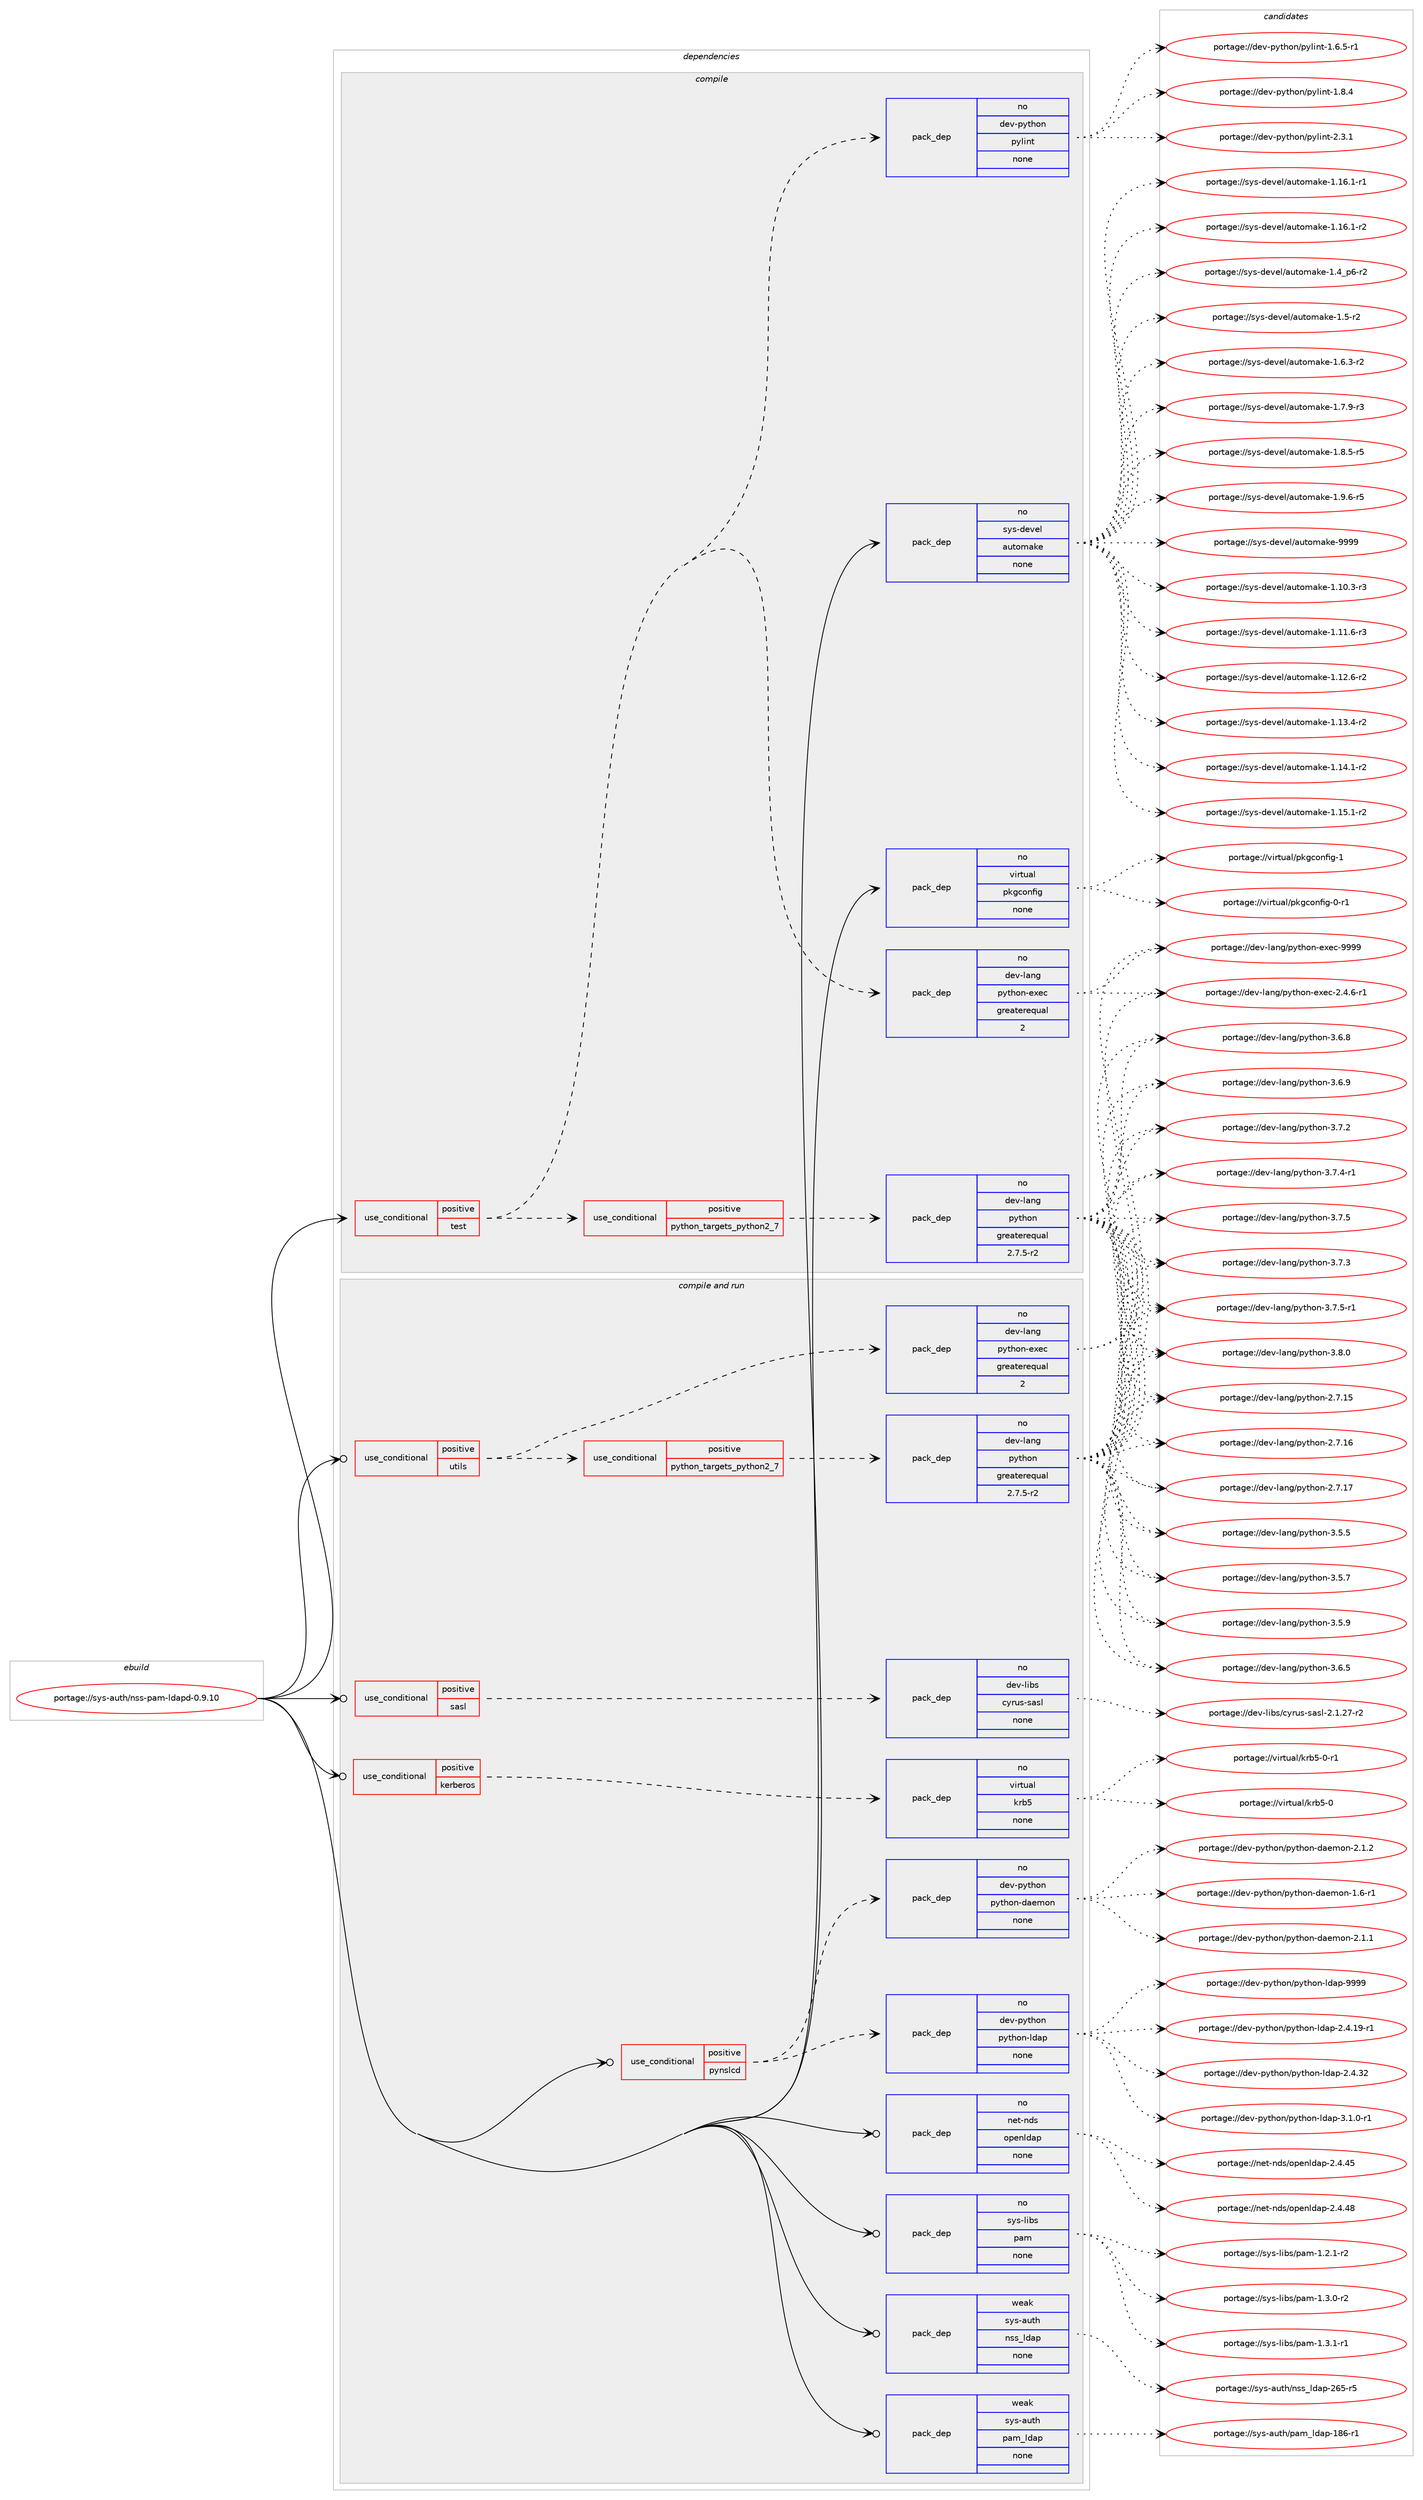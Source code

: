 digraph prolog {

# *************
# Graph options
# *************

newrank=true;
concentrate=true;
compound=true;
graph [rankdir=LR,fontname=Helvetica,fontsize=10,ranksep=1.5];#, ranksep=2.5, nodesep=0.2];
edge  [arrowhead=vee];
node  [fontname=Helvetica,fontsize=10];

# **********
# The ebuild
# **********

subgraph cluster_leftcol {
color=gray;
rank=same;
label=<<i>ebuild</i>>;
id [label="portage://sys-auth/nss-pam-ldapd-0.9.10", color=red, width=4, href="../sys-auth/nss-pam-ldapd-0.9.10.svg"];
}

# ****************
# The dependencies
# ****************

subgraph cluster_midcol {
color=gray;
label=<<i>dependencies</i>>;
subgraph cluster_compile {
fillcolor="#eeeeee";
style=filled;
label=<<i>compile</i>>;
subgraph cond100524 {
dependency413221 [label=<<TABLE BORDER="0" CELLBORDER="1" CELLSPACING="0" CELLPADDING="4"><TR><TD ROWSPAN="3" CELLPADDING="10">use_conditional</TD></TR><TR><TD>positive</TD></TR><TR><TD>test</TD></TR></TABLE>>, shape=none, color=red];
subgraph cond100525 {
dependency413222 [label=<<TABLE BORDER="0" CELLBORDER="1" CELLSPACING="0" CELLPADDING="4"><TR><TD ROWSPAN="3" CELLPADDING="10">use_conditional</TD></TR><TR><TD>positive</TD></TR><TR><TD>python_targets_python2_7</TD></TR></TABLE>>, shape=none, color=red];
subgraph pack305796 {
dependency413223 [label=<<TABLE BORDER="0" CELLBORDER="1" CELLSPACING="0" CELLPADDING="4" WIDTH="220"><TR><TD ROWSPAN="6" CELLPADDING="30">pack_dep</TD></TR><TR><TD WIDTH="110">no</TD></TR><TR><TD>dev-lang</TD></TR><TR><TD>python</TD></TR><TR><TD>greaterequal</TD></TR><TR><TD>2.7.5-r2</TD></TR></TABLE>>, shape=none, color=blue];
}
dependency413222:e -> dependency413223:w [weight=20,style="dashed",arrowhead="vee"];
}
dependency413221:e -> dependency413222:w [weight=20,style="dashed",arrowhead="vee"];
subgraph pack305797 {
dependency413224 [label=<<TABLE BORDER="0" CELLBORDER="1" CELLSPACING="0" CELLPADDING="4" WIDTH="220"><TR><TD ROWSPAN="6" CELLPADDING="30">pack_dep</TD></TR><TR><TD WIDTH="110">no</TD></TR><TR><TD>dev-lang</TD></TR><TR><TD>python-exec</TD></TR><TR><TD>greaterequal</TD></TR><TR><TD>2</TD></TR></TABLE>>, shape=none, color=blue];
}
dependency413221:e -> dependency413224:w [weight=20,style="dashed",arrowhead="vee"];
subgraph pack305798 {
dependency413225 [label=<<TABLE BORDER="0" CELLBORDER="1" CELLSPACING="0" CELLPADDING="4" WIDTH="220"><TR><TD ROWSPAN="6" CELLPADDING="30">pack_dep</TD></TR><TR><TD WIDTH="110">no</TD></TR><TR><TD>dev-python</TD></TR><TR><TD>pylint</TD></TR><TR><TD>none</TD></TR><TR><TD></TD></TR></TABLE>>, shape=none, color=blue];
}
dependency413221:e -> dependency413225:w [weight=20,style="dashed",arrowhead="vee"];
}
id:e -> dependency413221:w [weight=20,style="solid",arrowhead="vee"];
subgraph pack305799 {
dependency413226 [label=<<TABLE BORDER="0" CELLBORDER="1" CELLSPACING="0" CELLPADDING="4" WIDTH="220"><TR><TD ROWSPAN="6" CELLPADDING="30">pack_dep</TD></TR><TR><TD WIDTH="110">no</TD></TR><TR><TD>sys-devel</TD></TR><TR><TD>automake</TD></TR><TR><TD>none</TD></TR><TR><TD></TD></TR></TABLE>>, shape=none, color=blue];
}
id:e -> dependency413226:w [weight=20,style="solid",arrowhead="vee"];
subgraph pack305800 {
dependency413227 [label=<<TABLE BORDER="0" CELLBORDER="1" CELLSPACING="0" CELLPADDING="4" WIDTH="220"><TR><TD ROWSPAN="6" CELLPADDING="30">pack_dep</TD></TR><TR><TD WIDTH="110">no</TD></TR><TR><TD>virtual</TD></TR><TR><TD>pkgconfig</TD></TR><TR><TD>none</TD></TR><TR><TD></TD></TR></TABLE>>, shape=none, color=blue];
}
id:e -> dependency413227:w [weight=20,style="solid",arrowhead="vee"];
}
subgraph cluster_compileandrun {
fillcolor="#eeeeee";
style=filled;
label=<<i>compile and run</i>>;
subgraph cond100526 {
dependency413228 [label=<<TABLE BORDER="0" CELLBORDER="1" CELLSPACING="0" CELLPADDING="4"><TR><TD ROWSPAN="3" CELLPADDING="10">use_conditional</TD></TR><TR><TD>positive</TD></TR><TR><TD>kerberos</TD></TR></TABLE>>, shape=none, color=red];
subgraph pack305801 {
dependency413229 [label=<<TABLE BORDER="0" CELLBORDER="1" CELLSPACING="0" CELLPADDING="4" WIDTH="220"><TR><TD ROWSPAN="6" CELLPADDING="30">pack_dep</TD></TR><TR><TD WIDTH="110">no</TD></TR><TR><TD>virtual</TD></TR><TR><TD>krb5</TD></TR><TR><TD>none</TD></TR><TR><TD></TD></TR></TABLE>>, shape=none, color=blue];
}
dependency413228:e -> dependency413229:w [weight=20,style="dashed",arrowhead="vee"];
}
id:e -> dependency413228:w [weight=20,style="solid",arrowhead="odotvee"];
subgraph cond100527 {
dependency413230 [label=<<TABLE BORDER="0" CELLBORDER="1" CELLSPACING="0" CELLPADDING="4"><TR><TD ROWSPAN="3" CELLPADDING="10">use_conditional</TD></TR><TR><TD>positive</TD></TR><TR><TD>pynslcd</TD></TR></TABLE>>, shape=none, color=red];
subgraph pack305802 {
dependency413231 [label=<<TABLE BORDER="0" CELLBORDER="1" CELLSPACING="0" CELLPADDING="4" WIDTH="220"><TR><TD ROWSPAN="6" CELLPADDING="30">pack_dep</TD></TR><TR><TD WIDTH="110">no</TD></TR><TR><TD>dev-python</TD></TR><TR><TD>python-ldap</TD></TR><TR><TD>none</TD></TR><TR><TD></TD></TR></TABLE>>, shape=none, color=blue];
}
dependency413230:e -> dependency413231:w [weight=20,style="dashed",arrowhead="vee"];
subgraph pack305803 {
dependency413232 [label=<<TABLE BORDER="0" CELLBORDER="1" CELLSPACING="0" CELLPADDING="4" WIDTH="220"><TR><TD ROWSPAN="6" CELLPADDING="30">pack_dep</TD></TR><TR><TD WIDTH="110">no</TD></TR><TR><TD>dev-python</TD></TR><TR><TD>python-daemon</TD></TR><TR><TD>none</TD></TR><TR><TD></TD></TR></TABLE>>, shape=none, color=blue];
}
dependency413230:e -> dependency413232:w [weight=20,style="dashed",arrowhead="vee"];
}
id:e -> dependency413230:w [weight=20,style="solid",arrowhead="odotvee"];
subgraph cond100528 {
dependency413233 [label=<<TABLE BORDER="0" CELLBORDER="1" CELLSPACING="0" CELLPADDING="4"><TR><TD ROWSPAN="3" CELLPADDING="10">use_conditional</TD></TR><TR><TD>positive</TD></TR><TR><TD>sasl</TD></TR></TABLE>>, shape=none, color=red];
subgraph pack305804 {
dependency413234 [label=<<TABLE BORDER="0" CELLBORDER="1" CELLSPACING="0" CELLPADDING="4" WIDTH="220"><TR><TD ROWSPAN="6" CELLPADDING="30">pack_dep</TD></TR><TR><TD WIDTH="110">no</TD></TR><TR><TD>dev-libs</TD></TR><TR><TD>cyrus-sasl</TD></TR><TR><TD>none</TD></TR><TR><TD></TD></TR></TABLE>>, shape=none, color=blue];
}
dependency413233:e -> dependency413234:w [weight=20,style="dashed",arrowhead="vee"];
}
id:e -> dependency413233:w [weight=20,style="solid",arrowhead="odotvee"];
subgraph cond100529 {
dependency413235 [label=<<TABLE BORDER="0" CELLBORDER="1" CELLSPACING="0" CELLPADDING="4"><TR><TD ROWSPAN="3" CELLPADDING="10">use_conditional</TD></TR><TR><TD>positive</TD></TR><TR><TD>utils</TD></TR></TABLE>>, shape=none, color=red];
subgraph cond100530 {
dependency413236 [label=<<TABLE BORDER="0" CELLBORDER="1" CELLSPACING="0" CELLPADDING="4"><TR><TD ROWSPAN="3" CELLPADDING="10">use_conditional</TD></TR><TR><TD>positive</TD></TR><TR><TD>python_targets_python2_7</TD></TR></TABLE>>, shape=none, color=red];
subgraph pack305805 {
dependency413237 [label=<<TABLE BORDER="0" CELLBORDER="1" CELLSPACING="0" CELLPADDING="4" WIDTH="220"><TR><TD ROWSPAN="6" CELLPADDING="30">pack_dep</TD></TR><TR><TD WIDTH="110">no</TD></TR><TR><TD>dev-lang</TD></TR><TR><TD>python</TD></TR><TR><TD>greaterequal</TD></TR><TR><TD>2.7.5-r2</TD></TR></TABLE>>, shape=none, color=blue];
}
dependency413236:e -> dependency413237:w [weight=20,style="dashed",arrowhead="vee"];
}
dependency413235:e -> dependency413236:w [weight=20,style="dashed",arrowhead="vee"];
subgraph pack305806 {
dependency413238 [label=<<TABLE BORDER="0" CELLBORDER="1" CELLSPACING="0" CELLPADDING="4" WIDTH="220"><TR><TD ROWSPAN="6" CELLPADDING="30">pack_dep</TD></TR><TR><TD WIDTH="110">no</TD></TR><TR><TD>dev-lang</TD></TR><TR><TD>python-exec</TD></TR><TR><TD>greaterequal</TD></TR><TR><TD>2</TD></TR></TABLE>>, shape=none, color=blue];
}
dependency413235:e -> dependency413238:w [weight=20,style="dashed",arrowhead="vee"];
}
id:e -> dependency413235:w [weight=20,style="solid",arrowhead="odotvee"];
subgraph pack305807 {
dependency413239 [label=<<TABLE BORDER="0" CELLBORDER="1" CELLSPACING="0" CELLPADDING="4" WIDTH="220"><TR><TD ROWSPAN="6" CELLPADDING="30">pack_dep</TD></TR><TR><TD WIDTH="110">no</TD></TR><TR><TD>net-nds</TD></TR><TR><TD>openldap</TD></TR><TR><TD>none</TD></TR><TR><TD></TD></TR></TABLE>>, shape=none, color=blue];
}
id:e -> dependency413239:w [weight=20,style="solid",arrowhead="odotvee"];
subgraph pack305808 {
dependency413240 [label=<<TABLE BORDER="0" CELLBORDER="1" CELLSPACING="0" CELLPADDING="4" WIDTH="220"><TR><TD ROWSPAN="6" CELLPADDING="30">pack_dep</TD></TR><TR><TD WIDTH="110">no</TD></TR><TR><TD>sys-libs</TD></TR><TR><TD>pam</TD></TR><TR><TD>none</TD></TR><TR><TD></TD></TR></TABLE>>, shape=none, color=blue];
}
id:e -> dependency413240:w [weight=20,style="solid",arrowhead="odotvee"];
subgraph pack305809 {
dependency413241 [label=<<TABLE BORDER="0" CELLBORDER="1" CELLSPACING="0" CELLPADDING="4" WIDTH="220"><TR><TD ROWSPAN="6" CELLPADDING="30">pack_dep</TD></TR><TR><TD WIDTH="110">weak</TD></TR><TR><TD>sys-auth</TD></TR><TR><TD>nss_ldap</TD></TR><TR><TD>none</TD></TR><TR><TD></TD></TR></TABLE>>, shape=none, color=blue];
}
id:e -> dependency413241:w [weight=20,style="solid",arrowhead="odotvee"];
subgraph pack305810 {
dependency413242 [label=<<TABLE BORDER="0" CELLBORDER="1" CELLSPACING="0" CELLPADDING="4" WIDTH="220"><TR><TD ROWSPAN="6" CELLPADDING="30">pack_dep</TD></TR><TR><TD WIDTH="110">weak</TD></TR><TR><TD>sys-auth</TD></TR><TR><TD>pam_ldap</TD></TR><TR><TD>none</TD></TR><TR><TD></TD></TR></TABLE>>, shape=none, color=blue];
}
id:e -> dependency413242:w [weight=20,style="solid",arrowhead="odotvee"];
}
subgraph cluster_run {
fillcolor="#eeeeee";
style=filled;
label=<<i>run</i>>;
}
}

# **************
# The candidates
# **************

subgraph cluster_choices {
rank=same;
color=gray;
label=<<i>candidates</i>>;

subgraph choice305796 {
color=black;
nodesep=1;
choiceportage10010111845108971101034711212111610411111045504655464953 [label="portage://dev-lang/python-2.7.15", color=red, width=4,href="../dev-lang/python-2.7.15.svg"];
choiceportage10010111845108971101034711212111610411111045504655464954 [label="portage://dev-lang/python-2.7.16", color=red, width=4,href="../dev-lang/python-2.7.16.svg"];
choiceportage10010111845108971101034711212111610411111045504655464955 [label="portage://dev-lang/python-2.7.17", color=red, width=4,href="../dev-lang/python-2.7.17.svg"];
choiceportage100101118451089711010347112121116104111110455146534653 [label="portage://dev-lang/python-3.5.5", color=red, width=4,href="../dev-lang/python-3.5.5.svg"];
choiceportage100101118451089711010347112121116104111110455146534655 [label="portage://dev-lang/python-3.5.7", color=red, width=4,href="../dev-lang/python-3.5.7.svg"];
choiceportage100101118451089711010347112121116104111110455146534657 [label="portage://dev-lang/python-3.5.9", color=red, width=4,href="../dev-lang/python-3.5.9.svg"];
choiceportage100101118451089711010347112121116104111110455146544653 [label="portage://dev-lang/python-3.6.5", color=red, width=4,href="../dev-lang/python-3.6.5.svg"];
choiceportage100101118451089711010347112121116104111110455146544656 [label="portage://dev-lang/python-3.6.8", color=red, width=4,href="../dev-lang/python-3.6.8.svg"];
choiceportage100101118451089711010347112121116104111110455146544657 [label="portage://dev-lang/python-3.6.9", color=red, width=4,href="../dev-lang/python-3.6.9.svg"];
choiceportage100101118451089711010347112121116104111110455146554650 [label="portage://dev-lang/python-3.7.2", color=red, width=4,href="../dev-lang/python-3.7.2.svg"];
choiceportage100101118451089711010347112121116104111110455146554651 [label="portage://dev-lang/python-3.7.3", color=red, width=4,href="../dev-lang/python-3.7.3.svg"];
choiceportage1001011184510897110103471121211161041111104551465546524511449 [label="portage://dev-lang/python-3.7.4-r1", color=red, width=4,href="../dev-lang/python-3.7.4-r1.svg"];
choiceportage100101118451089711010347112121116104111110455146554653 [label="portage://dev-lang/python-3.7.5", color=red, width=4,href="../dev-lang/python-3.7.5.svg"];
choiceportage1001011184510897110103471121211161041111104551465546534511449 [label="portage://dev-lang/python-3.7.5-r1", color=red, width=4,href="../dev-lang/python-3.7.5-r1.svg"];
choiceportage100101118451089711010347112121116104111110455146564648 [label="portage://dev-lang/python-3.8.0", color=red, width=4,href="../dev-lang/python-3.8.0.svg"];
dependency413223:e -> choiceportage10010111845108971101034711212111610411111045504655464953:w [style=dotted,weight="100"];
dependency413223:e -> choiceportage10010111845108971101034711212111610411111045504655464954:w [style=dotted,weight="100"];
dependency413223:e -> choiceportage10010111845108971101034711212111610411111045504655464955:w [style=dotted,weight="100"];
dependency413223:e -> choiceportage100101118451089711010347112121116104111110455146534653:w [style=dotted,weight="100"];
dependency413223:e -> choiceportage100101118451089711010347112121116104111110455146534655:w [style=dotted,weight="100"];
dependency413223:e -> choiceportage100101118451089711010347112121116104111110455146534657:w [style=dotted,weight="100"];
dependency413223:e -> choiceportage100101118451089711010347112121116104111110455146544653:w [style=dotted,weight="100"];
dependency413223:e -> choiceportage100101118451089711010347112121116104111110455146544656:w [style=dotted,weight="100"];
dependency413223:e -> choiceportage100101118451089711010347112121116104111110455146544657:w [style=dotted,weight="100"];
dependency413223:e -> choiceportage100101118451089711010347112121116104111110455146554650:w [style=dotted,weight="100"];
dependency413223:e -> choiceportage100101118451089711010347112121116104111110455146554651:w [style=dotted,weight="100"];
dependency413223:e -> choiceportage1001011184510897110103471121211161041111104551465546524511449:w [style=dotted,weight="100"];
dependency413223:e -> choiceportage100101118451089711010347112121116104111110455146554653:w [style=dotted,weight="100"];
dependency413223:e -> choiceportage1001011184510897110103471121211161041111104551465546534511449:w [style=dotted,weight="100"];
dependency413223:e -> choiceportage100101118451089711010347112121116104111110455146564648:w [style=dotted,weight="100"];
}
subgraph choice305797 {
color=black;
nodesep=1;
choiceportage10010111845108971101034711212111610411111045101120101994550465246544511449 [label="portage://dev-lang/python-exec-2.4.6-r1", color=red, width=4,href="../dev-lang/python-exec-2.4.6-r1.svg"];
choiceportage10010111845108971101034711212111610411111045101120101994557575757 [label="portage://dev-lang/python-exec-9999", color=red, width=4,href="../dev-lang/python-exec-9999.svg"];
dependency413224:e -> choiceportage10010111845108971101034711212111610411111045101120101994550465246544511449:w [style=dotted,weight="100"];
dependency413224:e -> choiceportage10010111845108971101034711212111610411111045101120101994557575757:w [style=dotted,weight="100"];
}
subgraph choice305798 {
color=black;
nodesep=1;
choiceportage10010111845112121116104111110471121211081051101164549465446534511449 [label="portage://dev-python/pylint-1.6.5-r1", color=red, width=4,href="../dev-python/pylint-1.6.5-r1.svg"];
choiceportage1001011184511212111610411111047112121108105110116454946564652 [label="portage://dev-python/pylint-1.8.4", color=red, width=4,href="../dev-python/pylint-1.8.4.svg"];
choiceportage1001011184511212111610411111047112121108105110116455046514649 [label="portage://dev-python/pylint-2.3.1", color=red, width=4,href="../dev-python/pylint-2.3.1.svg"];
dependency413225:e -> choiceportage10010111845112121116104111110471121211081051101164549465446534511449:w [style=dotted,weight="100"];
dependency413225:e -> choiceportage1001011184511212111610411111047112121108105110116454946564652:w [style=dotted,weight="100"];
dependency413225:e -> choiceportage1001011184511212111610411111047112121108105110116455046514649:w [style=dotted,weight="100"];
}
subgraph choice305799 {
color=black;
nodesep=1;
choiceportage11512111545100101118101108479711711611110997107101454946494846514511451 [label="portage://sys-devel/automake-1.10.3-r3", color=red, width=4,href="../sys-devel/automake-1.10.3-r3.svg"];
choiceportage11512111545100101118101108479711711611110997107101454946494946544511451 [label="portage://sys-devel/automake-1.11.6-r3", color=red, width=4,href="../sys-devel/automake-1.11.6-r3.svg"];
choiceportage11512111545100101118101108479711711611110997107101454946495046544511450 [label="portage://sys-devel/automake-1.12.6-r2", color=red, width=4,href="../sys-devel/automake-1.12.6-r2.svg"];
choiceportage11512111545100101118101108479711711611110997107101454946495146524511450 [label="portage://sys-devel/automake-1.13.4-r2", color=red, width=4,href="../sys-devel/automake-1.13.4-r2.svg"];
choiceportage11512111545100101118101108479711711611110997107101454946495246494511450 [label="portage://sys-devel/automake-1.14.1-r2", color=red, width=4,href="../sys-devel/automake-1.14.1-r2.svg"];
choiceportage11512111545100101118101108479711711611110997107101454946495346494511450 [label="portage://sys-devel/automake-1.15.1-r2", color=red, width=4,href="../sys-devel/automake-1.15.1-r2.svg"];
choiceportage11512111545100101118101108479711711611110997107101454946495446494511449 [label="portage://sys-devel/automake-1.16.1-r1", color=red, width=4,href="../sys-devel/automake-1.16.1-r1.svg"];
choiceportage11512111545100101118101108479711711611110997107101454946495446494511450 [label="portage://sys-devel/automake-1.16.1-r2", color=red, width=4,href="../sys-devel/automake-1.16.1-r2.svg"];
choiceportage115121115451001011181011084797117116111109971071014549465295112544511450 [label="portage://sys-devel/automake-1.4_p6-r2", color=red, width=4,href="../sys-devel/automake-1.4_p6-r2.svg"];
choiceportage11512111545100101118101108479711711611110997107101454946534511450 [label="portage://sys-devel/automake-1.5-r2", color=red, width=4,href="../sys-devel/automake-1.5-r2.svg"];
choiceportage115121115451001011181011084797117116111109971071014549465446514511450 [label="portage://sys-devel/automake-1.6.3-r2", color=red, width=4,href="../sys-devel/automake-1.6.3-r2.svg"];
choiceportage115121115451001011181011084797117116111109971071014549465546574511451 [label="portage://sys-devel/automake-1.7.9-r3", color=red, width=4,href="../sys-devel/automake-1.7.9-r3.svg"];
choiceportage115121115451001011181011084797117116111109971071014549465646534511453 [label="portage://sys-devel/automake-1.8.5-r5", color=red, width=4,href="../sys-devel/automake-1.8.5-r5.svg"];
choiceportage115121115451001011181011084797117116111109971071014549465746544511453 [label="portage://sys-devel/automake-1.9.6-r5", color=red, width=4,href="../sys-devel/automake-1.9.6-r5.svg"];
choiceportage115121115451001011181011084797117116111109971071014557575757 [label="portage://sys-devel/automake-9999", color=red, width=4,href="../sys-devel/automake-9999.svg"];
dependency413226:e -> choiceportage11512111545100101118101108479711711611110997107101454946494846514511451:w [style=dotted,weight="100"];
dependency413226:e -> choiceportage11512111545100101118101108479711711611110997107101454946494946544511451:w [style=dotted,weight="100"];
dependency413226:e -> choiceportage11512111545100101118101108479711711611110997107101454946495046544511450:w [style=dotted,weight="100"];
dependency413226:e -> choiceportage11512111545100101118101108479711711611110997107101454946495146524511450:w [style=dotted,weight="100"];
dependency413226:e -> choiceportage11512111545100101118101108479711711611110997107101454946495246494511450:w [style=dotted,weight="100"];
dependency413226:e -> choiceportage11512111545100101118101108479711711611110997107101454946495346494511450:w [style=dotted,weight="100"];
dependency413226:e -> choiceportage11512111545100101118101108479711711611110997107101454946495446494511449:w [style=dotted,weight="100"];
dependency413226:e -> choiceportage11512111545100101118101108479711711611110997107101454946495446494511450:w [style=dotted,weight="100"];
dependency413226:e -> choiceportage115121115451001011181011084797117116111109971071014549465295112544511450:w [style=dotted,weight="100"];
dependency413226:e -> choiceportage11512111545100101118101108479711711611110997107101454946534511450:w [style=dotted,weight="100"];
dependency413226:e -> choiceportage115121115451001011181011084797117116111109971071014549465446514511450:w [style=dotted,weight="100"];
dependency413226:e -> choiceportage115121115451001011181011084797117116111109971071014549465546574511451:w [style=dotted,weight="100"];
dependency413226:e -> choiceportage115121115451001011181011084797117116111109971071014549465646534511453:w [style=dotted,weight="100"];
dependency413226:e -> choiceportage115121115451001011181011084797117116111109971071014549465746544511453:w [style=dotted,weight="100"];
dependency413226:e -> choiceportage115121115451001011181011084797117116111109971071014557575757:w [style=dotted,weight="100"];
}
subgraph choice305800 {
color=black;
nodesep=1;
choiceportage11810511411611797108471121071039911111010210510345484511449 [label="portage://virtual/pkgconfig-0-r1", color=red, width=4,href="../virtual/pkgconfig-0-r1.svg"];
choiceportage1181051141161179710847112107103991111101021051034549 [label="portage://virtual/pkgconfig-1", color=red, width=4,href="../virtual/pkgconfig-1.svg"];
dependency413227:e -> choiceportage11810511411611797108471121071039911111010210510345484511449:w [style=dotted,weight="100"];
dependency413227:e -> choiceportage1181051141161179710847112107103991111101021051034549:w [style=dotted,weight="100"];
}
subgraph choice305801 {
color=black;
nodesep=1;
choiceportage118105114116117971084710711498534548 [label="portage://virtual/krb5-0", color=red, width=4,href="../virtual/krb5-0.svg"];
choiceportage1181051141161179710847107114985345484511449 [label="portage://virtual/krb5-0-r1", color=red, width=4,href="../virtual/krb5-0-r1.svg"];
dependency413229:e -> choiceportage118105114116117971084710711498534548:w [style=dotted,weight="100"];
dependency413229:e -> choiceportage1181051141161179710847107114985345484511449:w [style=dotted,weight="100"];
}
subgraph choice305802 {
color=black;
nodesep=1;
choiceportage10010111845112121116104111110471121211161041111104510810097112455046524649574511449 [label="portage://dev-python/python-ldap-2.4.19-r1", color=red, width=4,href="../dev-python/python-ldap-2.4.19-r1.svg"];
choiceportage1001011184511212111610411111047112121116104111110451081009711245504652465150 [label="portage://dev-python/python-ldap-2.4.32", color=red, width=4,href="../dev-python/python-ldap-2.4.32.svg"];
choiceportage100101118451121211161041111104711212111610411111045108100971124551464946484511449 [label="portage://dev-python/python-ldap-3.1.0-r1", color=red, width=4,href="../dev-python/python-ldap-3.1.0-r1.svg"];
choiceportage100101118451121211161041111104711212111610411111045108100971124557575757 [label="portage://dev-python/python-ldap-9999", color=red, width=4,href="../dev-python/python-ldap-9999.svg"];
dependency413231:e -> choiceportage10010111845112121116104111110471121211161041111104510810097112455046524649574511449:w [style=dotted,weight="100"];
dependency413231:e -> choiceportage1001011184511212111610411111047112121116104111110451081009711245504652465150:w [style=dotted,weight="100"];
dependency413231:e -> choiceportage100101118451121211161041111104711212111610411111045108100971124551464946484511449:w [style=dotted,weight="100"];
dependency413231:e -> choiceportage100101118451121211161041111104711212111610411111045108100971124557575757:w [style=dotted,weight="100"];
}
subgraph choice305803 {
color=black;
nodesep=1;
choiceportage10010111845112121116104111110471121211161041111104510097101109111110454946544511449 [label="portage://dev-python/python-daemon-1.6-r1", color=red, width=4,href="../dev-python/python-daemon-1.6-r1.svg"];
choiceportage10010111845112121116104111110471121211161041111104510097101109111110455046494649 [label="portage://dev-python/python-daemon-2.1.1", color=red, width=4,href="../dev-python/python-daemon-2.1.1.svg"];
choiceportage10010111845112121116104111110471121211161041111104510097101109111110455046494650 [label="portage://dev-python/python-daemon-2.1.2", color=red, width=4,href="../dev-python/python-daemon-2.1.2.svg"];
dependency413232:e -> choiceportage10010111845112121116104111110471121211161041111104510097101109111110454946544511449:w [style=dotted,weight="100"];
dependency413232:e -> choiceportage10010111845112121116104111110471121211161041111104510097101109111110455046494649:w [style=dotted,weight="100"];
dependency413232:e -> choiceportage10010111845112121116104111110471121211161041111104510097101109111110455046494650:w [style=dotted,weight="100"];
}
subgraph choice305804 {
color=black;
nodesep=1;
choiceportage100101118451081059811547991211141171154511597115108455046494650554511450 [label="portage://dev-libs/cyrus-sasl-2.1.27-r2", color=red, width=4,href="../dev-libs/cyrus-sasl-2.1.27-r2.svg"];
dependency413234:e -> choiceportage100101118451081059811547991211141171154511597115108455046494650554511450:w [style=dotted,weight="100"];
}
subgraph choice305805 {
color=black;
nodesep=1;
choiceportage10010111845108971101034711212111610411111045504655464953 [label="portage://dev-lang/python-2.7.15", color=red, width=4,href="../dev-lang/python-2.7.15.svg"];
choiceportage10010111845108971101034711212111610411111045504655464954 [label="portage://dev-lang/python-2.7.16", color=red, width=4,href="../dev-lang/python-2.7.16.svg"];
choiceportage10010111845108971101034711212111610411111045504655464955 [label="portage://dev-lang/python-2.7.17", color=red, width=4,href="../dev-lang/python-2.7.17.svg"];
choiceportage100101118451089711010347112121116104111110455146534653 [label="portage://dev-lang/python-3.5.5", color=red, width=4,href="../dev-lang/python-3.5.5.svg"];
choiceportage100101118451089711010347112121116104111110455146534655 [label="portage://dev-lang/python-3.5.7", color=red, width=4,href="../dev-lang/python-3.5.7.svg"];
choiceportage100101118451089711010347112121116104111110455146534657 [label="portage://dev-lang/python-3.5.9", color=red, width=4,href="../dev-lang/python-3.5.9.svg"];
choiceportage100101118451089711010347112121116104111110455146544653 [label="portage://dev-lang/python-3.6.5", color=red, width=4,href="../dev-lang/python-3.6.5.svg"];
choiceportage100101118451089711010347112121116104111110455146544656 [label="portage://dev-lang/python-3.6.8", color=red, width=4,href="../dev-lang/python-3.6.8.svg"];
choiceportage100101118451089711010347112121116104111110455146544657 [label="portage://dev-lang/python-3.6.9", color=red, width=4,href="../dev-lang/python-3.6.9.svg"];
choiceportage100101118451089711010347112121116104111110455146554650 [label="portage://dev-lang/python-3.7.2", color=red, width=4,href="../dev-lang/python-3.7.2.svg"];
choiceportage100101118451089711010347112121116104111110455146554651 [label="portage://dev-lang/python-3.7.3", color=red, width=4,href="../dev-lang/python-3.7.3.svg"];
choiceportage1001011184510897110103471121211161041111104551465546524511449 [label="portage://dev-lang/python-3.7.4-r1", color=red, width=4,href="../dev-lang/python-3.7.4-r1.svg"];
choiceportage100101118451089711010347112121116104111110455146554653 [label="portage://dev-lang/python-3.7.5", color=red, width=4,href="../dev-lang/python-3.7.5.svg"];
choiceportage1001011184510897110103471121211161041111104551465546534511449 [label="portage://dev-lang/python-3.7.5-r1", color=red, width=4,href="../dev-lang/python-3.7.5-r1.svg"];
choiceportage100101118451089711010347112121116104111110455146564648 [label="portage://dev-lang/python-3.8.0", color=red, width=4,href="../dev-lang/python-3.8.0.svg"];
dependency413237:e -> choiceportage10010111845108971101034711212111610411111045504655464953:w [style=dotted,weight="100"];
dependency413237:e -> choiceportage10010111845108971101034711212111610411111045504655464954:w [style=dotted,weight="100"];
dependency413237:e -> choiceportage10010111845108971101034711212111610411111045504655464955:w [style=dotted,weight="100"];
dependency413237:e -> choiceportage100101118451089711010347112121116104111110455146534653:w [style=dotted,weight="100"];
dependency413237:e -> choiceportage100101118451089711010347112121116104111110455146534655:w [style=dotted,weight="100"];
dependency413237:e -> choiceportage100101118451089711010347112121116104111110455146534657:w [style=dotted,weight="100"];
dependency413237:e -> choiceportage100101118451089711010347112121116104111110455146544653:w [style=dotted,weight="100"];
dependency413237:e -> choiceportage100101118451089711010347112121116104111110455146544656:w [style=dotted,weight="100"];
dependency413237:e -> choiceportage100101118451089711010347112121116104111110455146544657:w [style=dotted,weight="100"];
dependency413237:e -> choiceportage100101118451089711010347112121116104111110455146554650:w [style=dotted,weight="100"];
dependency413237:e -> choiceportage100101118451089711010347112121116104111110455146554651:w [style=dotted,weight="100"];
dependency413237:e -> choiceportage1001011184510897110103471121211161041111104551465546524511449:w [style=dotted,weight="100"];
dependency413237:e -> choiceportage100101118451089711010347112121116104111110455146554653:w [style=dotted,weight="100"];
dependency413237:e -> choiceportage1001011184510897110103471121211161041111104551465546534511449:w [style=dotted,weight="100"];
dependency413237:e -> choiceportage100101118451089711010347112121116104111110455146564648:w [style=dotted,weight="100"];
}
subgraph choice305806 {
color=black;
nodesep=1;
choiceportage10010111845108971101034711212111610411111045101120101994550465246544511449 [label="portage://dev-lang/python-exec-2.4.6-r1", color=red, width=4,href="../dev-lang/python-exec-2.4.6-r1.svg"];
choiceportage10010111845108971101034711212111610411111045101120101994557575757 [label="portage://dev-lang/python-exec-9999", color=red, width=4,href="../dev-lang/python-exec-9999.svg"];
dependency413238:e -> choiceportage10010111845108971101034711212111610411111045101120101994550465246544511449:w [style=dotted,weight="100"];
dependency413238:e -> choiceportage10010111845108971101034711212111610411111045101120101994557575757:w [style=dotted,weight="100"];
}
subgraph choice305807 {
color=black;
nodesep=1;
choiceportage11010111645110100115471111121011101081009711245504652465253 [label="portage://net-nds/openldap-2.4.45", color=red, width=4,href="../net-nds/openldap-2.4.45.svg"];
choiceportage11010111645110100115471111121011101081009711245504652465256 [label="portage://net-nds/openldap-2.4.48", color=red, width=4,href="../net-nds/openldap-2.4.48.svg"];
dependency413239:e -> choiceportage11010111645110100115471111121011101081009711245504652465253:w [style=dotted,weight="100"];
dependency413239:e -> choiceportage11010111645110100115471111121011101081009711245504652465256:w [style=dotted,weight="100"];
}
subgraph choice305808 {
color=black;
nodesep=1;
choiceportage115121115451081059811547112971094549465046494511450 [label="portage://sys-libs/pam-1.2.1-r2", color=red, width=4,href="../sys-libs/pam-1.2.1-r2.svg"];
choiceportage115121115451081059811547112971094549465146484511450 [label="portage://sys-libs/pam-1.3.0-r2", color=red, width=4,href="../sys-libs/pam-1.3.0-r2.svg"];
choiceportage115121115451081059811547112971094549465146494511449 [label="portage://sys-libs/pam-1.3.1-r1", color=red, width=4,href="../sys-libs/pam-1.3.1-r1.svg"];
dependency413240:e -> choiceportage115121115451081059811547112971094549465046494511450:w [style=dotted,weight="100"];
dependency413240:e -> choiceportage115121115451081059811547112971094549465146484511450:w [style=dotted,weight="100"];
dependency413240:e -> choiceportage115121115451081059811547112971094549465146494511449:w [style=dotted,weight="100"];
}
subgraph choice305809 {
color=black;
nodesep=1;
choiceportage1151211154597117116104471101151159510810097112455054534511453 [label="portage://sys-auth/nss_ldap-265-r5", color=red, width=4,href="../sys-auth/nss_ldap-265-r5.svg"];
dependency413241:e -> choiceportage1151211154597117116104471101151159510810097112455054534511453:w [style=dotted,weight="100"];
}
subgraph choice305810 {
color=black;
nodesep=1;
choiceportage115121115459711711610447112971099510810097112454956544511449 [label="portage://sys-auth/pam_ldap-186-r1", color=red, width=4,href="../sys-auth/pam_ldap-186-r1.svg"];
dependency413242:e -> choiceportage115121115459711711610447112971099510810097112454956544511449:w [style=dotted,weight="100"];
}
}

}
